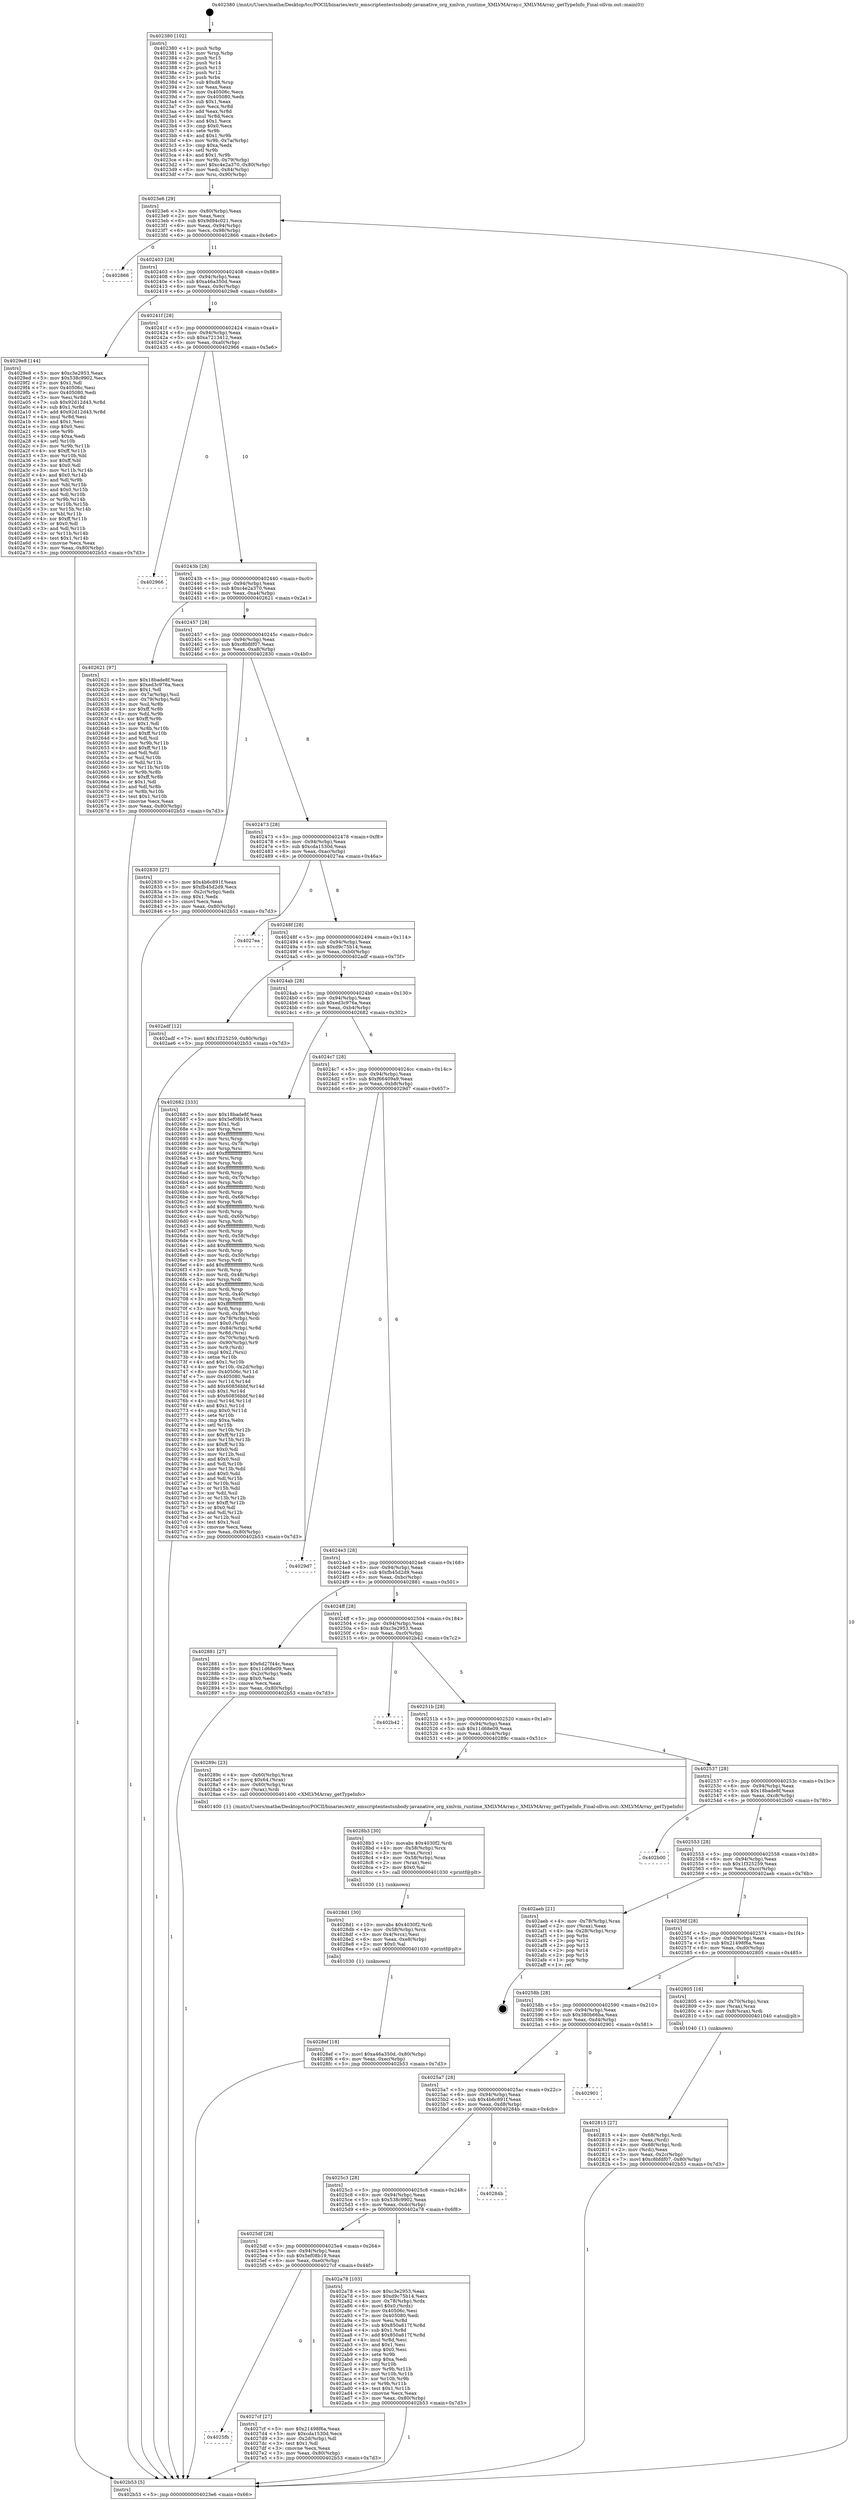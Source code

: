 digraph "0x402380" {
  label = "0x402380 (/mnt/c/Users/mathe/Desktop/tcc/POCII/binaries/extr_emscriptentestsnbody-javanative_org_xmlvm_runtime_XMLVMArray.c_XMLVMArray_getTypeInfo_Final-ollvm.out::main(0))"
  labelloc = "t"
  node[shape=record]

  Entry [label="",width=0.3,height=0.3,shape=circle,fillcolor=black,style=filled]
  "0x4023e6" [label="{
     0x4023e6 [29]\l
     | [instrs]\l
     &nbsp;&nbsp;0x4023e6 \<+3\>: mov -0x80(%rbp),%eax\l
     &nbsp;&nbsp;0x4023e9 \<+2\>: mov %eax,%ecx\l
     &nbsp;&nbsp;0x4023eb \<+6\>: sub $0x9d94c021,%ecx\l
     &nbsp;&nbsp;0x4023f1 \<+6\>: mov %eax,-0x94(%rbp)\l
     &nbsp;&nbsp;0x4023f7 \<+6\>: mov %ecx,-0x98(%rbp)\l
     &nbsp;&nbsp;0x4023fd \<+6\>: je 0000000000402866 \<main+0x4e6\>\l
  }"]
  "0x402866" [label="{
     0x402866\l
  }", style=dashed]
  "0x402403" [label="{
     0x402403 [28]\l
     | [instrs]\l
     &nbsp;&nbsp;0x402403 \<+5\>: jmp 0000000000402408 \<main+0x88\>\l
     &nbsp;&nbsp;0x402408 \<+6\>: mov -0x94(%rbp),%eax\l
     &nbsp;&nbsp;0x40240e \<+5\>: sub $0xa46a350d,%eax\l
     &nbsp;&nbsp;0x402413 \<+6\>: mov %eax,-0x9c(%rbp)\l
     &nbsp;&nbsp;0x402419 \<+6\>: je 00000000004029e8 \<main+0x668\>\l
  }"]
  Exit [label="",width=0.3,height=0.3,shape=circle,fillcolor=black,style=filled,peripheries=2]
  "0x4029e8" [label="{
     0x4029e8 [144]\l
     | [instrs]\l
     &nbsp;&nbsp;0x4029e8 \<+5\>: mov $0xc3e2953,%eax\l
     &nbsp;&nbsp;0x4029ed \<+5\>: mov $0x538c9902,%ecx\l
     &nbsp;&nbsp;0x4029f2 \<+2\>: mov $0x1,%dl\l
     &nbsp;&nbsp;0x4029f4 \<+7\>: mov 0x40506c,%esi\l
     &nbsp;&nbsp;0x4029fb \<+7\>: mov 0x405080,%edi\l
     &nbsp;&nbsp;0x402a02 \<+3\>: mov %esi,%r8d\l
     &nbsp;&nbsp;0x402a05 \<+7\>: sub $0x92d12d43,%r8d\l
     &nbsp;&nbsp;0x402a0c \<+4\>: sub $0x1,%r8d\l
     &nbsp;&nbsp;0x402a10 \<+7\>: add $0x92d12d43,%r8d\l
     &nbsp;&nbsp;0x402a17 \<+4\>: imul %r8d,%esi\l
     &nbsp;&nbsp;0x402a1b \<+3\>: and $0x1,%esi\l
     &nbsp;&nbsp;0x402a1e \<+3\>: cmp $0x0,%esi\l
     &nbsp;&nbsp;0x402a21 \<+4\>: sete %r9b\l
     &nbsp;&nbsp;0x402a25 \<+3\>: cmp $0xa,%edi\l
     &nbsp;&nbsp;0x402a28 \<+4\>: setl %r10b\l
     &nbsp;&nbsp;0x402a2c \<+3\>: mov %r9b,%r11b\l
     &nbsp;&nbsp;0x402a2f \<+4\>: xor $0xff,%r11b\l
     &nbsp;&nbsp;0x402a33 \<+3\>: mov %r10b,%bl\l
     &nbsp;&nbsp;0x402a36 \<+3\>: xor $0xff,%bl\l
     &nbsp;&nbsp;0x402a39 \<+3\>: xor $0x0,%dl\l
     &nbsp;&nbsp;0x402a3c \<+3\>: mov %r11b,%r14b\l
     &nbsp;&nbsp;0x402a3f \<+4\>: and $0x0,%r14b\l
     &nbsp;&nbsp;0x402a43 \<+3\>: and %dl,%r9b\l
     &nbsp;&nbsp;0x402a46 \<+3\>: mov %bl,%r15b\l
     &nbsp;&nbsp;0x402a49 \<+4\>: and $0x0,%r15b\l
     &nbsp;&nbsp;0x402a4d \<+3\>: and %dl,%r10b\l
     &nbsp;&nbsp;0x402a50 \<+3\>: or %r9b,%r14b\l
     &nbsp;&nbsp;0x402a53 \<+3\>: or %r10b,%r15b\l
     &nbsp;&nbsp;0x402a56 \<+3\>: xor %r15b,%r14b\l
     &nbsp;&nbsp;0x402a59 \<+3\>: or %bl,%r11b\l
     &nbsp;&nbsp;0x402a5c \<+4\>: xor $0xff,%r11b\l
     &nbsp;&nbsp;0x402a60 \<+3\>: or $0x0,%dl\l
     &nbsp;&nbsp;0x402a63 \<+3\>: and %dl,%r11b\l
     &nbsp;&nbsp;0x402a66 \<+3\>: or %r11b,%r14b\l
     &nbsp;&nbsp;0x402a69 \<+4\>: test $0x1,%r14b\l
     &nbsp;&nbsp;0x402a6d \<+3\>: cmovne %ecx,%eax\l
     &nbsp;&nbsp;0x402a70 \<+3\>: mov %eax,-0x80(%rbp)\l
     &nbsp;&nbsp;0x402a73 \<+5\>: jmp 0000000000402b53 \<main+0x7d3\>\l
  }"]
  "0x40241f" [label="{
     0x40241f [28]\l
     | [instrs]\l
     &nbsp;&nbsp;0x40241f \<+5\>: jmp 0000000000402424 \<main+0xa4\>\l
     &nbsp;&nbsp;0x402424 \<+6\>: mov -0x94(%rbp),%eax\l
     &nbsp;&nbsp;0x40242a \<+5\>: sub $0xa7213412,%eax\l
     &nbsp;&nbsp;0x40242f \<+6\>: mov %eax,-0xa0(%rbp)\l
     &nbsp;&nbsp;0x402435 \<+6\>: je 0000000000402966 \<main+0x5e6\>\l
  }"]
  "0x4028ef" [label="{
     0x4028ef [18]\l
     | [instrs]\l
     &nbsp;&nbsp;0x4028ef \<+7\>: movl $0xa46a350d,-0x80(%rbp)\l
     &nbsp;&nbsp;0x4028f6 \<+6\>: mov %eax,-0xec(%rbp)\l
     &nbsp;&nbsp;0x4028fc \<+5\>: jmp 0000000000402b53 \<main+0x7d3\>\l
  }"]
  "0x402966" [label="{
     0x402966\l
  }", style=dashed]
  "0x40243b" [label="{
     0x40243b [28]\l
     | [instrs]\l
     &nbsp;&nbsp;0x40243b \<+5\>: jmp 0000000000402440 \<main+0xc0\>\l
     &nbsp;&nbsp;0x402440 \<+6\>: mov -0x94(%rbp),%eax\l
     &nbsp;&nbsp;0x402446 \<+5\>: sub $0xc4e2a370,%eax\l
     &nbsp;&nbsp;0x40244b \<+6\>: mov %eax,-0xa4(%rbp)\l
     &nbsp;&nbsp;0x402451 \<+6\>: je 0000000000402621 \<main+0x2a1\>\l
  }"]
  "0x4028d1" [label="{
     0x4028d1 [30]\l
     | [instrs]\l
     &nbsp;&nbsp;0x4028d1 \<+10\>: movabs $0x4030f2,%rdi\l
     &nbsp;&nbsp;0x4028db \<+4\>: mov -0x58(%rbp),%rcx\l
     &nbsp;&nbsp;0x4028df \<+3\>: mov 0x4(%rcx),%esi\l
     &nbsp;&nbsp;0x4028e2 \<+6\>: mov %eax,-0xe8(%rbp)\l
     &nbsp;&nbsp;0x4028e8 \<+2\>: mov $0x0,%al\l
     &nbsp;&nbsp;0x4028ea \<+5\>: call 0000000000401030 \<printf@plt\>\l
     | [calls]\l
     &nbsp;&nbsp;0x401030 \{1\} (unknown)\l
  }"]
  "0x402621" [label="{
     0x402621 [97]\l
     | [instrs]\l
     &nbsp;&nbsp;0x402621 \<+5\>: mov $0x18bade8f,%eax\l
     &nbsp;&nbsp;0x402626 \<+5\>: mov $0xed3c976a,%ecx\l
     &nbsp;&nbsp;0x40262b \<+2\>: mov $0x1,%dl\l
     &nbsp;&nbsp;0x40262d \<+4\>: mov -0x7a(%rbp),%sil\l
     &nbsp;&nbsp;0x402631 \<+4\>: mov -0x79(%rbp),%dil\l
     &nbsp;&nbsp;0x402635 \<+3\>: mov %sil,%r8b\l
     &nbsp;&nbsp;0x402638 \<+4\>: xor $0xff,%r8b\l
     &nbsp;&nbsp;0x40263c \<+3\>: mov %dil,%r9b\l
     &nbsp;&nbsp;0x40263f \<+4\>: xor $0xff,%r9b\l
     &nbsp;&nbsp;0x402643 \<+3\>: xor $0x1,%dl\l
     &nbsp;&nbsp;0x402646 \<+3\>: mov %r8b,%r10b\l
     &nbsp;&nbsp;0x402649 \<+4\>: and $0xff,%r10b\l
     &nbsp;&nbsp;0x40264d \<+3\>: and %dl,%sil\l
     &nbsp;&nbsp;0x402650 \<+3\>: mov %r9b,%r11b\l
     &nbsp;&nbsp;0x402653 \<+4\>: and $0xff,%r11b\l
     &nbsp;&nbsp;0x402657 \<+3\>: and %dl,%dil\l
     &nbsp;&nbsp;0x40265a \<+3\>: or %sil,%r10b\l
     &nbsp;&nbsp;0x40265d \<+3\>: or %dil,%r11b\l
     &nbsp;&nbsp;0x402660 \<+3\>: xor %r11b,%r10b\l
     &nbsp;&nbsp;0x402663 \<+3\>: or %r9b,%r8b\l
     &nbsp;&nbsp;0x402666 \<+4\>: xor $0xff,%r8b\l
     &nbsp;&nbsp;0x40266a \<+3\>: or $0x1,%dl\l
     &nbsp;&nbsp;0x40266d \<+3\>: and %dl,%r8b\l
     &nbsp;&nbsp;0x402670 \<+3\>: or %r8b,%r10b\l
     &nbsp;&nbsp;0x402673 \<+4\>: test $0x1,%r10b\l
     &nbsp;&nbsp;0x402677 \<+3\>: cmovne %ecx,%eax\l
     &nbsp;&nbsp;0x40267a \<+3\>: mov %eax,-0x80(%rbp)\l
     &nbsp;&nbsp;0x40267d \<+5\>: jmp 0000000000402b53 \<main+0x7d3\>\l
  }"]
  "0x402457" [label="{
     0x402457 [28]\l
     | [instrs]\l
     &nbsp;&nbsp;0x402457 \<+5\>: jmp 000000000040245c \<main+0xdc\>\l
     &nbsp;&nbsp;0x40245c \<+6\>: mov -0x94(%rbp),%eax\l
     &nbsp;&nbsp;0x402462 \<+5\>: sub $0xc8bfdf07,%eax\l
     &nbsp;&nbsp;0x402467 \<+6\>: mov %eax,-0xa8(%rbp)\l
     &nbsp;&nbsp;0x40246d \<+6\>: je 0000000000402830 \<main+0x4b0\>\l
  }"]
  "0x402b53" [label="{
     0x402b53 [5]\l
     | [instrs]\l
     &nbsp;&nbsp;0x402b53 \<+5\>: jmp 00000000004023e6 \<main+0x66\>\l
  }"]
  "0x402380" [label="{
     0x402380 [102]\l
     | [instrs]\l
     &nbsp;&nbsp;0x402380 \<+1\>: push %rbp\l
     &nbsp;&nbsp;0x402381 \<+3\>: mov %rsp,%rbp\l
     &nbsp;&nbsp;0x402384 \<+2\>: push %r15\l
     &nbsp;&nbsp;0x402386 \<+2\>: push %r14\l
     &nbsp;&nbsp;0x402388 \<+2\>: push %r13\l
     &nbsp;&nbsp;0x40238a \<+2\>: push %r12\l
     &nbsp;&nbsp;0x40238c \<+1\>: push %rbx\l
     &nbsp;&nbsp;0x40238d \<+7\>: sub $0xd8,%rsp\l
     &nbsp;&nbsp;0x402394 \<+2\>: xor %eax,%eax\l
     &nbsp;&nbsp;0x402396 \<+7\>: mov 0x40506c,%ecx\l
     &nbsp;&nbsp;0x40239d \<+7\>: mov 0x405080,%edx\l
     &nbsp;&nbsp;0x4023a4 \<+3\>: sub $0x1,%eax\l
     &nbsp;&nbsp;0x4023a7 \<+3\>: mov %ecx,%r8d\l
     &nbsp;&nbsp;0x4023aa \<+3\>: add %eax,%r8d\l
     &nbsp;&nbsp;0x4023ad \<+4\>: imul %r8d,%ecx\l
     &nbsp;&nbsp;0x4023b1 \<+3\>: and $0x1,%ecx\l
     &nbsp;&nbsp;0x4023b4 \<+3\>: cmp $0x0,%ecx\l
     &nbsp;&nbsp;0x4023b7 \<+4\>: sete %r9b\l
     &nbsp;&nbsp;0x4023bb \<+4\>: and $0x1,%r9b\l
     &nbsp;&nbsp;0x4023bf \<+4\>: mov %r9b,-0x7a(%rbp)\l
     &nbsp;&nbsp;0x4023c3 \<+3\>: cmp $0xa,%edx\l
     &nbsp;&nbsp;0x4023c6 \<+4\>: setl %r9b\l
     &nbsp;&nbsp;0x4023ca \<+4\>: and $0x1,%r9b\l
     &nbsp;&nbsp;0x4023ce \<+4\>: mov %r9b,-0x79(%rbp)\l
     &nbsp;&nbsp;0x4023d2 \<+7\>: movl $0xc4e2a370,-0x80(%rbp)\l
     &nbsp;&nbsp;0x4023d9 \<+6\>: mov %edi,-0x84(%rbp)\l
     &nbsp;&nbsp;0x4023df \<+7\>: mov %rsi,-0x90(%rbp)\l
  }"]
  "0x4028b3" [label="{
     0x4028b3 [30]\l
     | [instrs]\l
     &nbsp;&nbsp;0x4028b3 \<+10\>: movabs $0x4030f2,%rdi\l
     &nbsp;&nbsp;0x4028bd \<+4\>: mov -0x58(%rbp),%rcx\l
     &nbsp;&nbsp;0x4028c1 \<+3\>: mov %rax,(%rcx)\l
     &nbsp;&nbsp;0x4028c4 \<+4\>: mov -0x58(%rbp),%rax\l
     &nbsp;&nbsp;0x4028c8 \<+2\>: mov (%rax),%esi\l
     &nbsp;&nbsp;0x4028ca \<+2\>: mov $0x0,%al\l
     &nbsp;&nbsp;0x4028cc \<+5\>: call 0000000000401030 \<printf@plt\>\l
     | [calls]\l
     &nbsp;&nbsp;0x401030 \{1\} (unknown)\l
  }"]
  "0x402830" [label="{
     0x402830 [27]\l
     | [instrs]\l
     &nbsp;&nbsp;0x402830 \<+5\>: mov $0x4b6c891f,%eax\l
     &nbsp;&nbsp;0x402835 \<+5\>: mov $0xfb45d2d9,%ecx\l
     &nbsp;&nbsp;0x40283a \<+3\>: mov -0x2c(%rbp),%edx\l
     &nbsp;&nbsp;0x40283d \<+3\>: cmp $0x1,%edx\l
     &nbsp;&nbsp;0x402840 \<+3\>: cmovl %ecx,%eax\l
     &nbsp;&nbsp;0x402843 \<+3\>: mov %eax,-0x80(%rbp)\l
     &nbsp;&nbsp;0x402846 \<+5\>: jmp 0000000000402b53 \<main+0x7d3\>\l
  }"]
  "0x402473" [label="{
     0x402473 [28]\l
     | [instrs]\l
     &nbsp;&nbsp;0x402473 \<+5\>: jmp 0000000000402478 \<main+0xf8\>\l
     &nbsp;&nbsp;0x402478 \<+6\>: mov -0x94(%rbp),%eax\l
     &nbsp;&nbsp;0x40247e \<+5\>: sub $0xcda1530d,%eax\l
     &nbsp;&nbsp;0x402483 \<+6\>: mov %eax,-0xac(%rbp)\l
     &nbsp;&nbsp;0x402489 \<+6\>: je 00000000004027ea \<main+0x46a\>\l
  }"]
  "0x402815" [label="{
     0x402815 [27]\l
     | [instrs]\l
     &nbsp;&nbsp;0x402815 \<+4\>: mov -0x68(%rbp),%rdi\l
     &nbsp;&nbsp;0x402819 \<+2\>: mov %eax,(%rdi)\l
     &nbsp;&nbsp;0x40281b \<+4\>: mov -0x68(%rbp),%rdi\l
     &nbsp;&nbsp;0x40281f \<+2\>: mov (%rdi),%eax\l
     &nbsp;&nbsp;0x402821 \<+3\>: mov %eax,-0x2c(%rbp)\l
     &nbsp;&nbsp;0x402824 \<+7\>: movl $0xc8bfdf07,-0x80(%rbp)\l
     &nbsp;&nbsp;0x40282b \<+5\>: jmp 0000000000402b53 \<main+0x7d3\>\l
  }"]
  "0x4027ea" [label="{
     0x4027ea\l
  }", style=dashed]
  "0x40248f" [label="{
     0x40248f [28]\l
     | [instrs]\l
     &nbsp;&nbsp;0x40248f \<+5\>: jmp 0000000000402494 \<main+0x114\>\l
     &nbsp;&nbsp;0x402494 \<+6\>: mov -0x94(%rbp),%eax\l
     &nbsp;&nbsp;0x40249a \<+5\>: sub $0xd9c75b14,%eax\l
     &nbsp;&nbsp;0x40249f \<+6\>: mov %eax,-0xb0(%rbp)\l
     &nbsp;&nbsp;0x4024a5 \<+6\>: je 0000000000402adf \<main+0x75f\>\l
  }"]
  "0x4025fb" [label="{
     0x4025fb\l
  }", style=dashed]
  "0x402adf" [label="{
     0x402adf [12]\l
     | [instrs]\l
     &nbsp;&nbsp;0x402adf \<+7\>: movl $0x1f325259,-0x80(%rbp)\l
     &nbsp;&nbsp;0x402ae6 \<+5\>: jmp 0000000000402b53 \<main+0x7d3\>\l
  }"]
  "0x4024ab" [label="{
     0x4024ab [28]\l
     | [instrs]\l
     &nbsp;&nbsp;0x4024ab \<+5\>: jmp 00000000004024b0 \<main+0x130\>\l
     &nbsp;&nbsp;0x4024b0 \<+6\>: mov -0x94(%rbp),%eax\l
     &nbsp;&nbsp;0x4024b6 \<+5\>: sub $0xed3c976a,%eax\l
     &nbsp;&nbsp;0x4024bb \<+6\>: mov %eax,-0xb4(%rbp)\l
     &nbsp;&nbsp;0x4024c1 \<+6\>: je 0000000000402682 \<main+0x302\>\l
  }"]
  "0x4027cf" [label="{
     0x4027cf [27]\l
     | [instrs]\l
     &nbsp;&nbsp;0x4027cf \<+5\>: mov $0x21498f6a,%eax\l
     &nbsp;&nbsp;0x4027d4 \<+5\>: mov $0xcda1530d,%ecx\l
     &nbsp;&nbsp;0x4027d9 \<+3\>: mov -0x2d(%rbp),%dl\l
     &nbsp;&nbsp;0x4027dc \<+3\>: test $0x1,%dl\l
     &nbsp;&nbsp;0x4027df \<+3\>: cmovne %ecx,%eax\l
     &nbsp;&nbsp;0x4027e2 \<+3\>: mov %eax,-0x80(%rbp)\l
     &nbsp;&nbsp;0x4027e5 \<+5\>: jmp 0000000000402b53 \<main+0x7d3\>\l
  }"]
  "0x402682" [label="{
     0x402682 [333]\l
     | [instrs]\l
     &nbsp;&nbsp;0x402682 \<+5\>: mov $0x18bade8f,%eax\l
     &nbsp;&nbsp;0x402687 \<+5\>: mov $0x5ef08b19,%ecx\l
     &nbsp;&nbsp;0x40268c \<+2\>: mov $0x1,%dl\l
     &nbsp;&nbsp;0x40268e \<+3\>: mov %rsp,%rsi\l
     &nbsp;&nbsp;0x402691 \<+4\>: add $0xfffffffffffffff0,%rsi\l
     &nbsp;&nbsp;0x402695 \<+3\>: mov %rsi,%rsp\l
     &nbsp;&nbsp;0x402698 \<+4\>: mov %rsi,-0x78(%rbp)\l
     &nbsp;&nbsp;0x40269c \<+3\>: mov %rsp,%rsi\l
     &nbsp;&nbsp;0x40269f \<+4\>: add $0xfffffffffffffff0,%rsi\l
     &nbsp;&nbsp;0x4026a3 \<+3\>: mov %rsi,%rsp\l
     &nbsp;&nbsp;0x4026a6 \<+3\>: mov %rsp,%rdi\l
     &nbsp;&nbsp;0x4026a9 \<+4\>: add $0xfffffffffffffff0,%rdi\l
     &nbsp;&nbsp;0x4026ad \<+3\>: mov %rdi,%rsp\l
     &nbsp;&nbsp;0x4026b0 \<+4\>: mov %rdi,-0x70(%rbp)\l
     &nbsp;&nbsp;0x4026b4 \<+3\>: mov %rsp,%rdi\l
     &nbsp;&nbsp;0x4026b7 \<+4\>: add $0xfffffffffffffff0,%rdi\l
     &nbsp;&nbsp;0x4026bb \<+3\>: mov %rdi,%rsp\l
     &nbsp;&nbsp;0x4026be \<+4\>: mov %rdi,-0x68(%rbp)\l
     &nbsp;&nbsp;0x4026c2 \<+3\>: mov %rsp,%rdi\l
     &nbsp;&nbsp;0x4026c5 \<+4\>: add $0xfffffffffffffff0,%rdi\l
     &nbsp;&nbsp;0x4026c9 \<+3\>: mov %rdi,%rsp\l
     &nbsp;&nbsp;0x4026cc \<+4\>: mov %rdi,-0x60(%rbp)\l
     &nbsp;&nbsp;0x4026d0 \<+3\>: mov %rsp,%rdi\l
     &nbsp;&nbsp;0x4026d3 \<+4\>: add $0xfffffffffffffff0,%rdi\l
     &nbsp;&nbsp;0x4026d7 \<+3\>: mov %rdi,%rsp\l
     &nbsp;&nbsp;0x4026da \<+4\>: mov %rdi,-0x58(%rbp)\l
     &nbsp;&nbsp;0x4026de \<+3\>: mov %rsp,%rdi\l
     &nbsp;&nbsp;0x4026e1 \<+4\>: add $0xfffffffffffffff0,%rdi\l
     &nbsp;&nbsp;0x4026e5 \<+3\>: mov %rdi,%rsp\l
     &nbsp;&nbsp;0x4026e8 \<+4\>: mov %rdi,-0x50(%rbp)\l
     &nbsp;&nbsp;0x4026ec \<+3\>: mov %rsp,%rdi\l
     &nbsp;&nbsp;0x4026ef \<+4\>: add $0xfffffffffffffff0,%rdi\l
     &nbsp;&nbsp;0x4026f3 \<+3\>: mov %rdi,%rsp\l
     &nbsp;&nbsp;0x4026f6 \<+4\>: mov %rdi,-0x48(%rbp)\l
     &nbsp;&nbsp;0x4026fa \<+3\>: mov %rsp,%rdi\l
     &nbsp;&nbsp;0x4026fd \<+4\>: add $0xfffffffffffffff0,%rdi\l
     &nbsp;&nbsp;0x402701 \<+3\>: mov %rdi,%rsp\l
     &nbsp;&nbsp;0x402704 \<+4\>: mov %rdi,-0x40(%rbp)\l
     &nbsp;&nbsp;0x402708 \<+3\>: mov %rsp,%rdi\l
     &nbsp;&nbsp;0x40270b \<+4\>: add $0xfffffffffffffff0,%rdi\l
     &nbsp;&nbsp;0x40270f \<+3\>: mov %rdi,%rsp\l
     &nbsp;&nbsp;0x402712 \<+4\>: mov %rdi,-0x38(%rbp)\l
     &nbsp;&nbsp;0x402716 \<+4\>: mov -0x78(%rbp),%rdi\l
     &nbsp;&nbsp;0x40271a \<+6\>: movl $0x0,(%rdi)\l
     &nbsp;&nbsp;0x402720 \<+7\>: mov -0x84(%rbp),%r8d\l
     &nbsp;&nbsp;0x402727 \<+3\>: mov %r8d,(%rsi)\l
     &nbsp;&nbsp;0x40272a \<+4\>: mov -0x70(%rbp),%rdi\l
     &nbsp;&nbsp;0x40272e \<+7\>: mov -0x90(%rbp),%r9\l
     &nbsp;&nbsp;0x402735 \<+3\>: mov %r9,(%rdi)\l
     &nbsp;&nbsp;0x402738 \<+3\>: cmpl $0x2,(%rsi)\l
     &nbsp;&nbsp;0x40273b \<+4\>: setne %r10b\l
     &nbsp;&nbsp;0x40273f \<+4\>: and $0x1,%r10b\l
     &nbsp;&nbsp;0x402743 \<+4\>: mov %r10b,-0x2d(%rbp)\l
     &nbsp;&nbsp;0x402747 \<+8\>: mov 0x40506c,%r11d\l
     &nbsp;&nbsp;0x40274f \<+7\>: mov 0x405080,%ebx\l
     &nbsp;&nbsp;0x402756 \<+3\>: mov %r11d,%r14d\l
     &nbsp;&nbsp;0x402759 \<+7\>: add $0x60856bbf,%r14d\l
     &nbsp;&nbsp;0x402760 \<+4\>: sub $0x1,%r14d\l
     &nbsp;&nbsp;0x402764 \<+7\>: sub $0x60856bbf,%r14d\l
     &nbsp;&nbsp;0x40276b \<+4\>: imul %r14d,%r11d\l
     &nbsp;&nbsp;0x40276f \<+4\>: and $0x1,%r11d\l
     &nbsp;&nbsp;0x402773 \<+4\>: cmp $0x0,%r11d\l
     &nbsp;&nbsp;0x402777 \<+4\>: sete %r10b\l
     &nbsp;&nbsp;0x40277b \<+3\>: cmp $0xa,%ebx\l
     &nbsp;&nbsp;0x40277e \<+4\>: setl %r15b\l
     &nbsp;&nbsp;0x402782 \<+3\>: mov %r10b,%r12b\l
     &nbsp;&nbsp;0x402785 \<+4\>: xor $0xff,%r12b\l
     &nbsp;&nbsp;0x402789 \<+3\>: mov %r15b,%r13b\l
     &nbsp;&nbsp;0x40278c \<+4\>: xor $0xff,%r13b\l
     &nbsp;&nbsp;0x402790 \<+3\>: xor $0x0,%dl\l
     &nbsp;&nbsp;0x402793 \<+3\>: mov %r12b,%sil\l
     &nbsp;&nbsp;0x402796 \<+4\>: and $0x0,%sil\l
     &nbsp;&nbsp;0x40279a \<+3\>: and %dl,%r10b\l
     &nbsp;&nbsp;0x40279d \<+3\>: mov %r13b,%dil\l
     &nbsp;&nbsp;0x4027a0 \<+4\>: and $0x0,%dil\l
     &nbsp;&nbsp;0x4027a4 \<+3\>: and %dl,%r15b\l
     &nbsp;&nbsp;0x4027a7 \<+3\>: or %r10b,%sil\l
     &nbsp;&nbsp;0x4027aa \<+3\>: or %r15b,%dil\l
     &nbsp;&nbsp;0x4027ad \<+3\>: xor %dil,%sil\l
     &nbsp;&nbsp;0x4027b0 \<+3\>: or %r13b,%r12b\l
     &nbsp;&nbsp;0x4027b3 \<+4\>: xor $0xff,%r12b\l
     &nbsp;&nbsp;0x4027b7 \<+3\>: or $0x0,%dl\l
     &nbsp;&nbsp;0x4027ba \<+3\>: and %dl,%r12b\l
     &nbsp;&nbsp;0x4027bd \<+3\>: or %r12b,%sil\l
     &nbsp;&nbsp;0x4027c0 \<+4\>: test $0x1,%sil\l
     &nbsp;&nbsp;0x4027c4 \<+3\>: cmovne %ecx,%eax\l
     &nbsp;&nbsp;0x4027c7 \<+3\>: mov %eax,-0x80(%rbp)\l
     &nbsp;&nbsp;0x4027ca \<+5\>: jmp 0000000000402b53 \<main+0x7d3\>\l
  }"]
  "0x4024c7" [label="{
     0x4024c7 [28]\l
     | [instrs]\l
     &nbsp;&nbsp;0x4024c7 \<+5\>: jmp 00000000004024cc \<main+0x14c\>\l
     &nbsp;&nbsp;0x4024cc \<+6\>: mov -0x94(%rbp),%eax\l
     &nbsp;&nbsp;0x4024d2 \<+5\>: sub $0xf66409a9,%eax\l
     &nbsp;&nbsp;0x4024d7 \<+6\>: mov %eax,-0xb8(%rbp)\l
     &nbsp;&nbsp;0x4024dd \<+6\>: je 00000000004029d7 \<main+0x657\>\l
  }"]
  "0x4025df" [label="{
     0x4025df [28]\l
     | [instrs]\l
     &nbsp;&nbsp;0x4025df \<+5\>: jmp 00000000004025e4 \<main+0x264\>\l
     &nbsp;&nbsp;0x4025e4 \<+6\>: mov -0x94(%rbp),%eax\l
     &nbsp;&nbsp;0x4025ea \<+5\>: sub $0x5ef08b19,%eax\l
     &nbsp;&nbsp;0x4025ef \<+6\>: mov %eax,-0xe0(%rbp)\l
     &nbsp;&nbsp;0x4025f5 \<+6\>: je 00000000004027cf \<main+0x44f\>\l
  }"]
  "0x402a78" [label="{
     0x402a78 [103]\l
     | [instrs]\l
     &nbsp;&nbsp;0x402a78 \<+5\>: mov $0xc3e2953,%eax\l
     &nbsp;&nbsp;0x402a7d \<+5\>: mov $0xd9c75b14,%ecx\l
     &nbsp;&nbsp;0x402a82 \<+4\>: mov -0x78(%rbp),%rdx\l
     &nbsp;&nbsp;0x402a86 \<+6\>: movl $0x0,(%rdx)\l
     &nbsp;&nbsp;0x402a8c \<+7\>: mov 0x40506c,%esi\l
     &nbsp;&nbsp;0x402a93 \<+7\>: mov 0x405080,%edi\l
     &nbsp;&nbsp;0x402a9a \<+3\>: mov %esi,%r8d\l
     &nbsp;&nbsp;0x402a9d \<+7\>: sub $0x850a617f,%r8d\l
     &nbsp;&nbsp;0x402aa4 \<+4\>: sub $0x1,%r8d\l
     &nbsp;&nbsp;0x402aa8 \<+7\>: add $0x850a617f,%r8d\l
     &nbsp;&nbsp;0x402aaf \<+4\>: imul %r8d,%esi\l
     &nbsp;&nbsp;0x402ab3 \<+3\>: and $0x1,%esi\l
     &nbsp;&nbsp;0x402ab6 \<+3\>: cmp $0x0,%esi\l
     &nbsp;&nbsp;0x402ab9 \<+4\>: sete %r9b\l
     &nbsp;&nbsp;0x402abd \<+3\>: cmp $0xa,%edi\l
     &nbsp;&nbsp;0x402ac0 \<+4\>: setl %r10b\l
     &nbsp;&nbsp;0x402ac4 \<+3\>: mov %r9b,%r11b\l
     &nbsp;&nbsp;0x402ac7 \<+3\>: and %r10b,%r11b\l
     &nbsp;&nbsp;0x402aca \<+3\>: xor %r10b,%r9b\l
     &nbsp;&nbsp;0x402acd \<+3\>: or %r9b,%r11b\l
     &nbsp;&nbsp;0x402ad0 \<+4\>: test $0x1,%r11b\l
     &nbsp;&nbsp;0x402ad4 \<+3\>: cmovne %ecx,%eax\l
     &nbsp;&nbsp;0x402ad7 \<+3\>: mov %eax,-0x80(%rbp)\l
     &nbsp;&nbsp;0x402ada \<+5\>: jmp 0000000000402b53 \<main+0x7d3\>\l
  }"]
  "0x4029d7" [label="{
     0x4029d7\l
  }", style=dashed]
  "0x4024e3" [label="{
     0x4024e3 [28]\l
     | [instrs]\l
     &nbsp;&nbsp;0x4024e3 \<+5\>: jmp 00000000004024e8 \<main+0x168\>\l
     &nbsp;&nbsp;0x4024e8 \<+6\>: mov -0x94(%rbp),%eax\l
     &nbsp;&nbsp;0x4024ee \<+5\>: sub $0xfb45d2d9,%eax\l
     &nbsp;&nbsp;0x4024f3 \<+6\>: mov %eax,-0xbc(%rbp)\l
     &nbsp;&nbsp;0x4024f9 \<+6\>: je 0000000000402881 \<main+0x501\>\l
  }"]
  "0x4025c3" [label="{
     0x4025c3 [28]\l
     | [instrs]\l
     &nbsp;&nbsp;0x4025c3 \<+5\>: jmp 00000000004025c8 \<main+0x248\>\l
     &nbsp;&nbsp;0x4025c8 \<+6\>: mov -0x94(%rbp),%eax\l
     &nbsp;&nbsp;0x4025ce \<+5\>: sub $0x538c9902,%eax\l
     &nbsp;&nbsp;0x4025d3 \<+6\>: mov %eax,-0xdc(%rbp)\l
     &nbsp;&nbsp;0x4025d9 \<+6\>: je 0000000000402a78 \<main+0x6f8\>\l
  }"]
  "0x402881" [label="{
     0x402881 [27]\l
     | [instrs]\l
     &nbsp;&nbsp;0x402881 \<+5\>: mov $0x6d27f44c,%eax\l
     &nbsp;&nbsp;0x402886 \<+5\>: mov $0x11d68e09,%ecx\l
     &nbsp;&nbsp;0x40288b \<+3\>: mov -0x2c(%rbp),%edx\l
     &nbsp;&nbsp;0x40288e \<+3\>: cmp $0x0,%edx\l
     &nbsp;&nbsp;0x402891 \<+3\>: cmove %ecx,%eax\l
     &nbsp;&nbsp;0x402894 \<+3\>: mov %eax,-0x80(%rbp)\l
     &nbsp;&nbsp;0x402897 \<+5\>: jmp 0000000000402b53 \<main+0x7d3\>\l
  }"]
  "0x4024ff" [label="{
     0x4024ff [28]\l
     | [instrs]\l
     &nbsp;&nbsp;0x4024ff \<+5\>: jmp 0000000000402504 \<main+0x184\>\l
     &nbsp;&nbsp;0x402504 \<+6\>: mov -0x94(%rbp),%eax\l
     &nbsp;&nbsp;0x40250a \<+5\>: sub $0xc3e2953,%eax\l
     &nbsp;&nbsp;0x40250f \<+6\>: mov %eax,-0xc0(%rbp)\l
     &nbsp;&nbsp;0x402515 \<+6\>: je 0000000000402b42 \<main+0x7c2\>\l
  }"]
  "0x40284b" [label="{
     0x40284b\l
  }", style=dashed]
  "0x402b42" [label="{
     0x402b42\l
  }", style=dashed]
  "0x40251b" [label="{
     0x40251b [28]\l
     | [instrs]\l
     &nbsp;&nbsp;0x40251b \<+5\>: jmp 0000000000402520 \<main+0x1a0\>\l
     &nbsp;&nbsp;0x402520 \<+6\>: mov -0x94(%rbp),%eax\l
     &nbsp;&nbsp;0x402526 \<+5\>: sub $0x11d68e09,%eax\l
     &nbsp;&nbsp;0x40252b \<+6\>: mov %eax,-0xc4(%rbp)\l
     &nbsp;&nbsp;0x402531 \<+6\>: je 000000000040289c \<main+0x51c\>\l
  }"]
  "0x4025a7" [label="{
     0x4025a7 [28]\l
     | [instrs]\l
     &nbsp;&nbsp;0x4025a7 \<+5\>: jmp 00000000004025ac \<main+0x22c\>\l
     &nbsp;&nbsp;0x4025ac \<+6\>: mov -0x94(%rbp),%eax\l
     &nbsp;&nbsp;0x4025b2 \<+5\>: sub $0x4b6c891f,%eax\l
     &nbsp;&nbsp;0x4025b7 \<+6\>: mov %eax,-0xd8(%rbp)\l
     &nbsp;&nbsp;0x4025bd \<+6\>: je 000000000040284b \<main+0x4cb\>\l
  }"]
  "0x40289c" [label="{
     0x40289c [23]\l
     | [instrs]\l
     &nbsp;&nbsp;0x40289c \<+4\>: mov -0x60(%rbp),%rax\l
     &nbsp;&nbsp;0x4028a0 \<+7\>: movq $0x64,(%rax)\l
     &nbsp;&nbsp;0x4028a7 \<+4\>: mov -0x60(%rbp),%rax\l
     &nbsp;&nbsp;0x4028ab \<+3\>: mov (%rax),%rdi\l
     &nbsp;&nbsp;0x4028ae \<+5\>: call 0000000000401400 \<XMLVMArray_getTypeInfo\>\l
     | [calls]\l
     &nbsp;&nbsp;0x401400 \{1\} (/mnt/c/Users/mathe/Desktop/tcc/POCII/binaries/extr_emscriptentestsnbody-javanative_org_xmlvm_runtime_XMLVMArray.c_XMLVMArray_getTypeInfo_Final-ollvm.out::XMLVMArray_getTypeInfo)\l
  }"]
  "0x402537" [label="{
     0x402537 [28]\l
     | [instrs]\l
     &nbsp;&nbsp;0x402537 \<+5\>: jmp 000000000040253c \<main+0x1bc\>\l
     &nbsp;&nbsp;0x40253c \<+6\>: mov -0x94(%rbp),%eax\l
     &nbsp;&nbsp;0x402542 \<+5\>: sub $0x18bade8f,%eax\l
     &nbsp;&nbsp;0x402547 \<+6\>: mov %eax,-0xc8(%rbp)\l
     &nbsp;&nbsp;0x40254d \<+6\>: je 0000000000402b00 \<main+0x780\>\l
  }"]
  "0x402901" [label="{
     0x402901\l
  }", style=dashed]
  "0x402b00" [label="{
     0x402b00\l
  }", style=dashed]
  "0x402553" [label="{
     0x402553 [28]\l
     | [instrs]\l
     &nbsp;&nbsp;0x402553 \<+5\>: jmp 0000000000402558 \<main+0x1d8\>\l
     &nbsp;&nbsp;0x402558 \<+6\>: mov -0x94(%rbp),%eax\l
     &nbsp;&nbsp;0x40255e \<+5\>: sub $0x1f325259,%eax\l
     &nbsp;&nbsp;0x402563 \<+6\>: mov %eax,-0xcc(%rbp)\l
     &nbsp;&nbsp;0x402569 \<+6\>: je 0000000000402aeb \<main+0x76b\>\l
  }"]
  "0x40258b" [label="{
     0x40258b [28]\l
     | [instrs]\l
     &nbsp;&nbsp;0x40258b \<+5\>: jmp 0000000000402590 \<main+0x210\>\l
     &nbsp;&nbsp;0x402590 \<+6\>: mov -0x94(%rbp),%eax\l
     &nbsp;&nbsp;0x402596 \<+5\>: sub $0x380b66ba,%eax\l
     &nbsp;&nbsp;0x40259b \<+6\>: mov %eax,-0xd4(%rbp)\l
     &nbsp;&nbsp;0x4025a1 \<+6\>: je 0000000000402901 \<main+0x581\>\l
  }"]
  "0x402aeb" [label="{
     0x402aeb [21]\l
     | [instrs]\l
     &nbsp;&nbsp;0x402aeb \<+4\>: mov -0x78(%rbp),%rax\l
     &nbsp;&nbsp;0x402aef \<+2\>: mov (%rax),%eax\l
     &nbsp;&nbsp;0x402af1 \<+4\>: lea -0x28(%rbp),%rsp\l
     &nbsp;&nbsp;0x402af5 \<+1\>: pop %rbx\l
     &nbsp;&nbsp;0x402af6 \<+2\>: pop %r12\l
     &nbsp;&nbsp;0x402af8 \<+2\>: pop %r13\l
     &nbsp;&nbsp;0x402afa \<+2\>: pop %r14\l
     &nbsp;&nbsp;0x402afc \<+2\>: pop %r15\l
     &nbsp;&nbsp;0x402afe \<+1\>: pop %rbp\l
     &nbsp;&nbsp;0x402aff \<+1\>: ret\l
  }"]
  "0x40256f" [label="{
     0x40256f [28]\l
     | [instrs]\l
     &nbsp;&nbsp;0x40256f \<+5\>: jmp 0000000000402574 \<main+0x1f4\>\l
     &nbsp;&nbsp;0x402574 \<+6\>: mov -0x94(%rbp),%eax\l
     &nbsp;&nbsp;0x40257a \<+5\>: sub $0x21498f6a,%eax\l
     &nbsp;&nbsp;0x40257f \<+6\>: mov %eax,-0xd0(%rbp)\l
     &nbsp;&nbsp;0x402585 \<+6\>: je 0000000000402805 \<main+0x485\>\l
  }"]
  "0x402805" [label="{
     0x402805 [16]\l
     | [instrs]\l
     &nbsp;&nbsp;0x402805 \<+4\>: mov -0x70(%rbp),%rax\l
     &nbsp;&nbsp;0x402809 \<+3\>: mov (%rax),%rax\l
     &nbsp;&nbsp;0x40280c \<+4\>: mov 0x8(%rax),%rdi\l
     &nbsp;&nbsp;0x402810 \<+5\>: call 0000000000401040 \<atoi@plt\>\l
     | [calls]\l
     &nbsp;&nbsp;0x401040 \{1\} (unknown)\l
  }"]
  Entry -> "0x402380" [label=" 1"]
  "0x4023e6" -> "0x402866" [label=" 0"]
  "0x4023e6" -> "0x402403" [label=" 11"]
  "0x402aeb" -> Exit [label=" 1"]
  "0x402403" -> "0x4029e8" [label=" 1"]
  "0x402403" -> "0x40241f" [label=" 10"]
  "0x402adf" -> "0x402b53" [label=" 1"]
  "0x40241f" -> "0x402966" [label=" 0"]
  "0x40241f" -> "0x40243b" [label=" 10"]
  "0x402a78" -> "0x402b53" [label=" 1"]
  "0x40243b" -> "0x402621" [label=" 1"]
  "0x40243b" -> "0x402457" [label=" 9"]
  "0x402621" -> "0x402b53" [label=" 1"]
  "0x402380" -> "0x4023e6" [label=" 1"]
  "0x402b53" -> "0x4023e6" [label=" 10"]
  "0x4029e8" -> "0x402b53" [label=" 1"]
  "0x402457" -> "0x402830" [label=" 1"]
  "0x402457" -> "0x402473" [label=" 8"]
  "0x4028ef" -> "0x402b53" [label=" 1"]
  "0x402473" -> "0x4027ea" [label=" 0"]
  "0x402473" -> "0x40248f" [label=" 8"]
  "0x4028d1" -> "0x4028ef" [label=" 1"]
  "0x40248f" -> "0x402adf" [label=" 1"]
  "0x40248f" -> "0x4024ab" [label=" 7"]
  "0x4028b3" -> "0x4028d1" [label=" 1"]
  "0x4024ab" -> "0x402682" [label=" 1"]
  "0x4024ab" -> "0x4024c7" [label=" 6"]
  "0x40289c" -> "0x4028b3" [label=" 1"]
  "0x402682" -> "0x402b53" [label=" 1"]
  "0x402830" -> "0x402b53" [label=" 1"]
  "0x4024c7" -> "0x4029d7" [label=" 0"]
  "0x4024c7" -> "0x4024e3" [label=" 6"]
  "0x402815" -> "0x402b53" [label=" 1"]
  "0x4024e3" -> "0x402881" [label=" 1"]
  "0x4024e3" -> "0x4024ff" [label=" 5"]
  "0x4027cf" -> "0x402b53" [label=" 1"]
  "0x4024ff" -> "0x402b42" [label=" 0"]
  "0x4024ff" -> "0x40251b" [label=" 5"]
  "0x4025df" -> "0x4025fb" [label=" 0"]
  "0x40251b" -> "0x40289c" [label=" 1"]
  "0x40251b" -> "0x402537" [label=" 4"]
  "0x402881" -> "0x402b53" [label=" 1"]
  "0x402537" -> "0x402b00" [label=" 0"]
  "0x402537" -> "0x402553" [label=" 4"]
  "0x4025c3" -> "0x4025df" [label=" 1"]
  "0x402553" -> "0x402aeb" [label=" 1"]
  "0x402553" -> "0x40256f" [label=" 3"]
  "0x402805" -> "0x402815" [label=" 1"]
  "0x40256f" -> "0x402805" [label=" 1"]
  "0x40256f" -> "0x40258b" [label=" 2"]
  "0x4025c3" -> "0x402a78" [label=" 1"]
  "0x40258b" -> "0x402901" [label=" 0"]
  "0x40258b" -> "0x4025a7" [label=" 2"]
  "0x4025df" -> "0x4027cf" [label=" 1"]
  "0x4025a7" -> "0x40284b" [label=" 0"]
  "0x4025a7" -> "0x4025c3" [label=" 2"]
}
